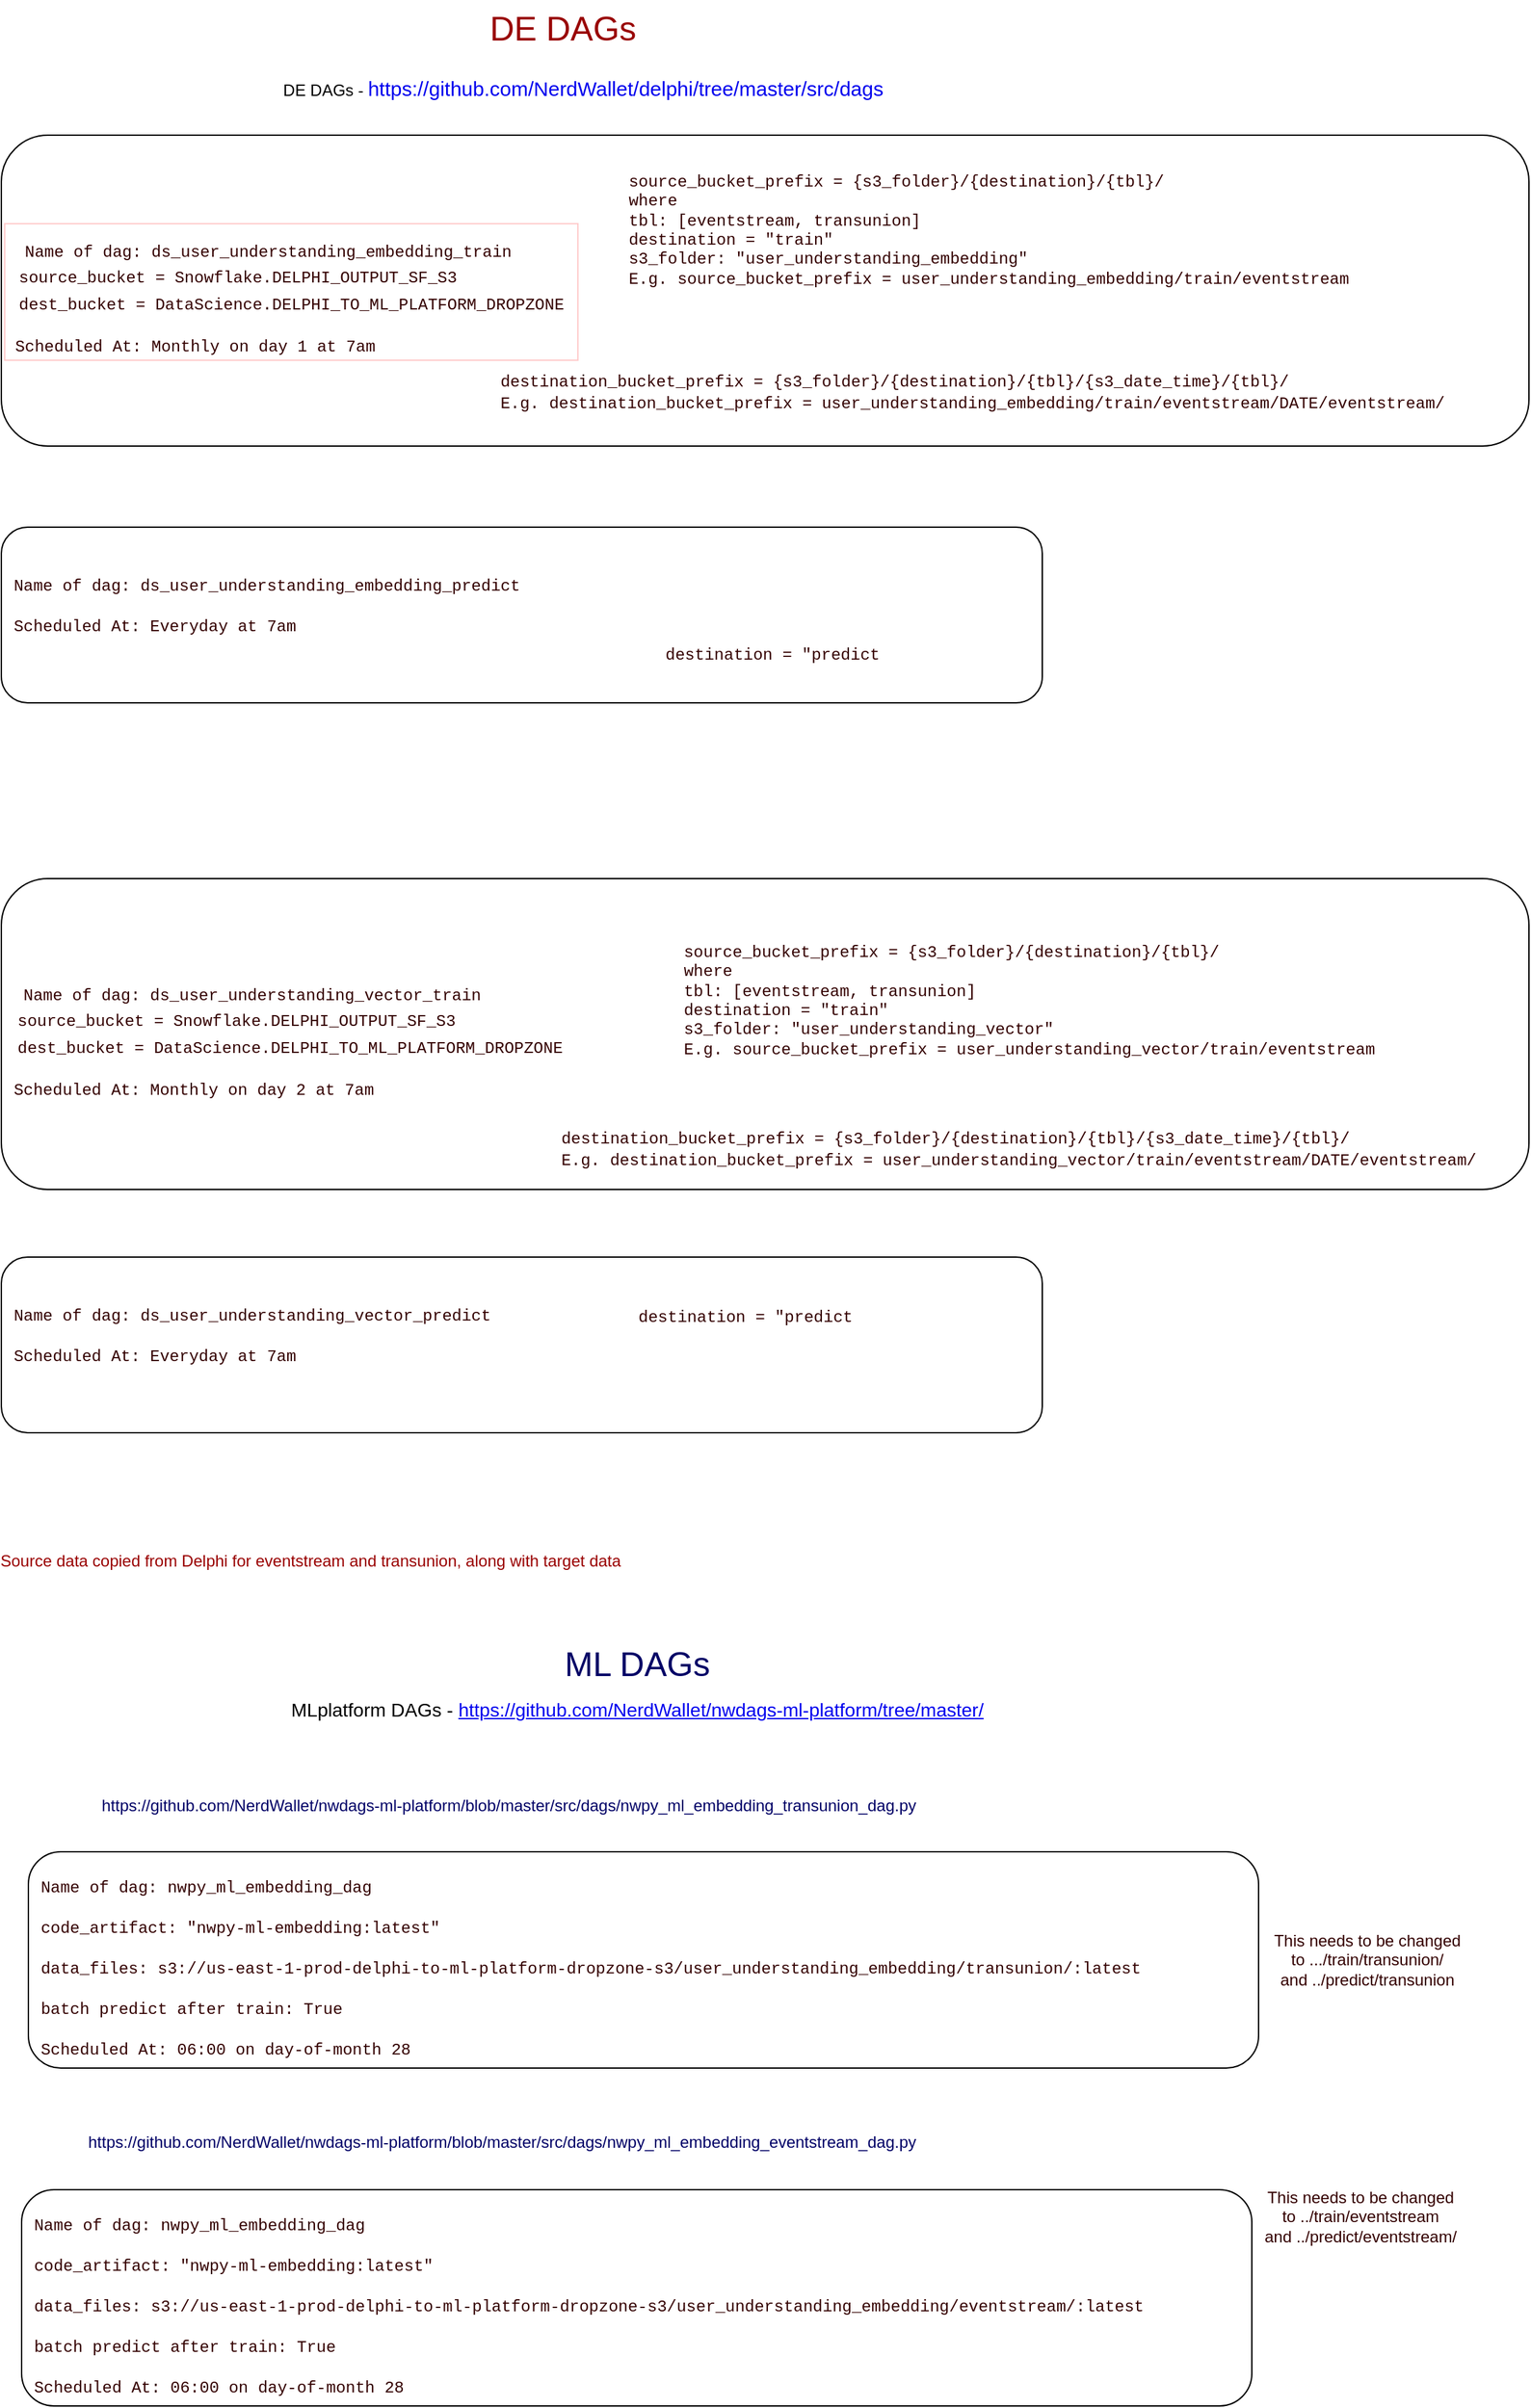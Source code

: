 <mxfile version="20.0.4" type="github">
  <diagram id="J3DCZBRzC3aoTUAwQ61n" name="Page-1">
    <mxGraphModel dx="2793" dy="2017" grid="1" gridSize="10" guides="1" tooltips="1" connect="1" arrows="1" fold="1" page="1" pageScale="1" pageWidth="850" pageHeight="1100" math="0" shadow="0">
      <root>
        <mxCell id="0" />
        <mxCell id="1" parent="0" />
        <mxCell id="DPSiODVmER1UZPMJQLEv-35" value="Source data copied from Delphi for eventstream and transunion, along with target data&amp;nbsp;" style="text;html=1;strokeColor=none;fillColor=none;align=center;verticalAlign=middle;rounded=0;labelBackgroundColor=none;fontColor=#990000;" parent="1" vertex="1">
          <mxGeometry x="-40" y="140" width="60" height="30" as="geometry" />
        </mxCell>
        <mxCell id="DPSiODVmER1UZPMJQLEv-47" style="edgeStyle=orthogonalEdgeStyle;rounded=0;orthogonalLoop=1;jettySize=auto;html=1;exitX=0;exitY=0;exitDx=63.75;exitDy=80;exitPerimeter=0;fontColor=#000000;entryX=0.703;entryY=0.986;entryDx=0;entryDy=0;entryPerimeter=0;" parent="1" source="DPSiODVmER1UZPMJQLEv-42" edge="1">
          <mxGeometry relative="1" as="geometry">
            <mxPoint x="809.51" y="519.02" as="targetPoint" />
          </mxGeometry>
        </mxCell>
        <mxCell id="DPSiODVmER1UZPMJQLEv-51" value="&lt;font style=&quot;font-size: 14px;&quot;&gt;MLplatform DAGs - &lt;a href=&quot;https://github.com/NerdWallet/delphi/tree/master/src/dags&quot;&gt;https://github.com/NerdWallet/nwdags-ml-platform/tree/master/&lt;/a&gt;&lt;/font&gt;" style="text;html=1;align=center;verticalAlign=middle;resizable=0;points=[];autosize=1;strokeColor=none;fillColor=none;fontColor=#000000;" parent="1" vertex="1">
          <mxGeometry x="-40" y="250" width="540" height="30" as="geometry" />
        </mxCell>
        <mxCell id="DPSiODVmER1UZPMJQLEv-52" value="DE DAGs -&amp;nbsp;&lt;a style=&quot;box-sizing: inherit; text-decoration-line: none; font-family: Slack-Lato, Slack-Fractions, appleLogo, sans-serif; font-size: 15px; font-variant-ligatures: common-ligatures; text-align: left;&quot; data-remove-tab-index=&quot;true&quot; tabindex=&quot;-1&quot; rel=&quot;noopener noreferrer&quot; href=&quot;https://github.com/NerdWallet/delphi/tree/master/src/dags&quot; data-sk=&quot;tooltip_parent&quot; data-stringify-link=&quot;https://github.com/NerdWallet/delphi/tree/master/src/dags&quot; class=&quot;c-link&quot; target=&quot;_blank&quot;&gt;https://github.com/NerdWallet/delphi/tree/master/src/dags&lt;/a&gt;" style="text;html=1;align=center;verticalAlign=middle;resizable=0;points=[];autosize=1;strokeColor=none;fillColor=none;fontColor=#000000;" parent="1" vertex="1">
          <mxGeometry x="-45" y="-950" width="470" height="30" as="geometry" />
        </mxCell>
        <mxCell id="9Zdf6GrbdQyKHOPBXZbT-1" value="&lt;font color=&quot;#990000&quot; style=&quot;font-size: 25px;&quot;&gt;DE DAGs&lt;/font&gt;" style="text;html=1;align=center;verticalAlign=middle;resizable=0;points=[];autosize=1;strokeColor=none;fillColor=none;" vertex="1" parent="1">
          <mxGeometry x="110" y="-1000" width="130" height="40" as="geometry" />
        </mxCell>
        <mxCell id="9Zdf6GrbdQyKHOPBXZbT-2" value="&lt;font color=&quot;#000066&quot;&gt;ML DAGs&lt;/font&gt;" style="text;html=1;align=center;verticalAlign=middle;resizable=0;points=[];autosize=1;strokeColor=none;fillColor=none;fontSize=25;" vertex="1" parent="1">
          <mxGeometry x="165" y="210" width="130" height="40" as="geometry" />
        </mxCell>
        <mxCell id="9Zdf6GrbdQyKHOPBXZbT-4" value="&lt;span style=&quot;caret-color: rgb(165, 214, 255); font-family: ui-monospace, SFMono-Regular, &amp;quot;SF Mono&amp;quot;, Menlo, Consolas, &amp;quot;Liberation Mono&amp;quot;, monospace; font-size: 12px; text-size-adjust: auto;&quot;&gt;&lt;font color=&quot;#330000&quot;&gt;&lt;span style=&quot;white-space: pre;&quot;&gt;	&lt;/span&gt;Name of dag: nwpy_ml_embedding_dag&lt;br&gt;&lt;span style=&quot;box-sizing: border-box; caret-color: rgb(201, 209, 217); text-size-adjust: auto;&quot; class=&quot;pl-s1&quot;&gt;&lt;span style=&quot;box-sizing: border-box;&quot; data-hydro-click-hmac=&quot;99df0de95a7838768272debd3a4633718ef6220060d011ebce648fd38299e85e&quot; data-hydro-click=&quot;{&amp;quot;event_type&amp;quot;:&amp;quot;code_navigation.click_on_symbol&amp;quot;,&amp;quot;payload&amp;quot;:{&amp;quot;action&amp;quot;:&amp;quot;click_on_symbol&amp;quot;,&amp;quot;repository_id&amp;quot;:171959319,&amp;quot;ref&amp;quot;:&amp;quot;master&amp;quot;,&amp;quot;language&amp;quot;:&amp;quot;Python&amp;quot;,&amp;quot;backend&amp;quot;:&amp;quot;ALEPH_PRECISE&amp;quot;,&amp;quot;code_nav_context&amp;quot;:&amp;quot;BLOB_VIEW&amp;quot;,&amp;quot;retry_backend&amp;quot;:&amp;quot;&amp;quot;,&amp;quot;originating_url&amp;quot;:&amp;quot;https://github.com/NerdWallet/nwdags-ml-platform/find-definition?q=code_artifact&amp;amp;blob_path=src%2Fdags%2Fnwpy_ml_embedding_eventstream_dag.py&amp;amp;ref=master&amp;amp;language=Python&amp;amp;row=12&amp;amp;col=0&amp;amp;code_nav_context=BLOB_VIEW&amp;quot;,&amp;quot;user_id&amp;quot;:102988599}}&quot; class=&quot;pl-token&quot;&gt;&lt;span style=&quot;white-space: pre;&quot;&gt;	&lt;/span&gt;code_artifact:&lt;/span&gt;&lt;/span&gt;&lt;span style=&quot;caret-color: rgb(201, 209, 217); text-size-adjust: auto;&quot;&gt;&amp;nbsp;&lt;/span&gt;&lt;span style=&quot;box-sizing: border-box; text-size-adjust: auto;&quot; class=&quot;pl-s&quot;&gt;&quot;nwpy-ml-embedding:latest&quot;&lt;br&gt;&lt;span style=&quot;text-size-adjust: auto;&quot;&gt;&lt;span style=&quot;white-space: pre;&quot;&gt;	&lt;/span&gt;data_files: s3://us-east-1-prod-delphi-to-ml-platform-dropzone-s3/user_understanding_embedding/transunion/:latest&lt;br&gt;&lt;/span&gt;&lt;/span&gt;&lt;span style=&quot;white-space: pre;&quot;&gt;	&lt;/span&gt;batch predict after train: True&amp;nbsp;&lt;br&gt;&lt;/font&gt;&lt;span style=&quot;caret-color: rgb(139, 148, 158); text-size-adjust: auto;&quot;&gt;&lt;font color=&quot;#330000&quot;&gt;&lt;span style=&quot;white-space: pre;&quot;&gt;	&lt;/span&gt;Scheduled At: 06:00 on day-of-month 28&lt;/font&gt;&lt;/span&gt;&lt;br&gt;&lt;/span&gt;" style="rounded=1;whiteSpace=wrap;html=1;fontSize=25;fontColor=#000066;align=left;" vertex="1" parent="1">
          <mxGeometry x="-220" y="370" width="910" height="160" as="geometry" />
        </mxCell>
        <mxCell id="9Zdf6GrbdQyKHOPBXZbT-5" value="&lt;font style=&quot;font-size: 12px;&quot;&gt;https://github.com/NerdWallet/nwdags-ml-platform/blob/master/src/dags/nwpy_ml_embedding_transunion_dag.py&lt;/font&gt;" style="text;html=1;align=center;verticalAlign=middle;resizable=0;points=[];autosize=1;strokeColor=none;fillColor=none;fontSize=25;fontColor=#000066;" vertex="1" parent="1">
          <mxGeometry x="-180" y="310" width="630" height="40" as="geometry" />
        </mxCell>
        <mxCell id="9Zdf6GrbdQyKHOPBXZbT-6" value="https://github.com/NerdWallet/nwdags-ml-platform/blob/master/src/dags/nwpy_ml_embedding_eventstream_dag.py" style="text;html=1;align=center;verticalAlign=middle;resizable=0;points=[];autosize=1;strokeColor=none;fillColor=none;fontSize=12;fontColor=#000066;" vertex="1" parent="1">
          <mxGeometry x="-190" y="570" width="640" height="30" as="geometry" />
        </mxCell>
        <mxCell id="9Zdf6GrbdQyKHOPBXZbT-8" value="&lt;span style=&quot;caret-color: rgb(165, 214, 255); font-family: ui-monospace, SFMono-Regular, &amp;quot;SF Mono&amp;quot;, Menlo, Consolas, &amp;quot;Liberation Mono&amp;quot;, monospace; font-size: 12px; text-size-adjust: auto;&quot;&gt;&lt;font color=&quot;#330000&quot;&gt;&lt;span style=&quot;white-space: pre;&quot;&gt;	&lt;/span&gt;Name of dag: nwpy_ml_embedding_dag&lt;br&gt;&lt;span style=&quot;box-sizing: border-box; caret-color: rgb(201, 209, 217); text-size-adjust: auto;&quot; class=&quot;pl-s1&quot;&gt;&lt;span style=&quot;box-sizing: border-box;&quot; data-hydro-click-hmac=&quot;99df0de95a7838768272debd3a4633718ef6220060d011ebce648fd38299e85e&quot; data-hydro-click=&quot;{&amp;quot;event_type&amp;quot;:&amp;quot;code_navigation.click_on_symbol&amp;quot;,&amp;quot;payload&amp;quot;:{&amp;quot;action&amp;quot;:&amp;quot;click_on_symbol&amp;quot;,&amp;quot;repository_id&amp;quot;:171959319,&amp;quot;ref&amp;quot;:&amp;quot;master&amp;quot;,&amp;quot;language&amp;quot;:&amp;quot;Python&amp;quot;,&amp;quot;backend&amp;quot;:&amp;quot;ALEPH_PRECISE&amp;quot;,&amp;quot;code_nav_context&amp;quot;:&amp;quot;BLOB_VIEW&amp;quot;,&amp;quot;retry_backend&amp;quot;:&amp;quot;&amp;quot;,&amp;quot;originating_url&amp;quot;:&amp;quot;https://github.com/NerdWallet/nwdags-ml-platform/find-definition?q=code_artifact&amp;amp;blob_path=src%2Fdags%2Fnwpy_ml_embedding_eventstream_dag.py&amp;amp;ref=master&amp;amp;language=Python&amp;amp;row=12&amp;amp;col=0&amp;amp;code_nav_context=BLOB_VIEW&amp;quot;,&amp;quot;user_id&amp;quot;:102988599}}&quot; class=&quot;pl-token&quot;&gt;&lt;span style=&quot;white-space: pre;&quot;&gt;	&lt;/span&gt;code_artifact:&lt;/span&gt;&lt;/span&gt;&lt;span style=&quot;caret-color: rgb(201, 209, 217); text-size-adjust: auto;&quot;&gt;&amp;nbsp;&lt;/span&gt;&lt;span style=&quot;box-sizing: border-box; text-size-adjust: auto;&quot; class=&quot;pl-s&quot;&gt;&quot;nwpy-ml-embedding:latest&quot;&lt;br&gt;&lt;span style=&quot;text-size-adjust: auto;&quot;&gt;&lt;span style=&quot;white-space: pre;&quot;&gt;	&lt;/span&gt;data_files: s3://us-east-1-prod-delphi-to-ml-platform-dropzone-s3/user_understanding_embedding/eventstream/:latest&lt;br&gt;&lt;/span&gt;&lt;/span&gt;&lt;span style=&quot;white-space: pre;&quot;&gt;	&lt;/span&gt;batch predict after train: True&amp;nbsp;&lt;br&gt;&lt;/font&gt;&lt;span style=&quot;caret-color: rgb(139, 148, 158); text-size-adjust: auto;&quot;&gt;&lt;font color=&quot;#330000&quot;&gt;&lt;span style=&quot;white-space: pre;&quot;&gt;	&lt;/span&gt;Scheduled At: 06:00 on day-of-month 28&lt;/font&gt;&lt;/span&gt;&lt;br&gt;&lt;/span&gt;" style="rounded=1;whiteSpace=wrap;html=1;fontSize=25;fontColor=#000066;align=left;" vertex="1" parent="1">
          <mxGeometry x="-225" y="620" width="910" height="160" as="geometry" />
        </mxCell>
        <mxCell id="9Zdf6GrbdQyKHOPBXZbT-9" value="This needs to be changed &lt;br&gt;to .../train/transunion/&lt;br&gt;and ../predict/transunion" style="text;html=1;align=center;verticalAlign=middle;resizable=0;points=[];autosize=1;strokeColor=none;fillColor=none;fontSize=12;fontColor=#330000;" vertex="1" parent="1">
          <mxGeometry x="690" y="420" width="160" height="60" as="geometry" />
        </mxCell>
        <mxCell id="9Zdf6GrbdQyKHOPBXZbT-11" value="This needs to be changed&lt;br&gt;to ../train/eventstream&lt;br&gt;and ../predict/eventstream/" style="text;html=1;align=center;verticalAlign=middle;resizable=0;points=[];autosize=1;strokeColor=none;fillColor=none;fontSize=12;fontColor=#330000;" vertex="1" parent="1">
          <mxGeometry x="680" y="610" width="170" height="60" as="geometry" />
        </mxCell>
        <mxCell id="9Zdf6GrbdQyKHOPBXZbT-12" value="&lt;span style=&quot;caret-color: rgb(165, 214, 255); font-family: ui-monospace, SFMono-Regular, &amp;quot;SF Mono&amp;quot;, Menlo, Consolas, &amp;quot;Liberation Mono&amp;quot;, monospace; font-size: 12px; text-size-adjust: auto;&quot;&gt;&lt;font color=&quot;#330000&quot;&gt;&lt;span style=&quot;&quot;&gt;&lt;/span&gt;&amp;nbsp; Name of dag:&amp;nbsp;&lt;/font&gt;&lt;span style=&quot;text-size-adjust: auto;&quot;&gt;&lt;font color=&quot;#330000&quot;&gt;ds_user_understanding_embedding_train&lt;/font&gt;&lt;/span&gt;&lt;font color=&quot;#330000&quot;&gt;&lt;span style=&quot;box-sizing: border-box; text-size-adjust: auto;&quot; class=&quot;pl-s&quot;&gt;&lt;br&gt;&lt;/span&gt;&lt;/font&gt;&lt;table style=&quot;border-spacing: 0px; border-collapse: collapse; tab-size: 8; caret-color: rgb(201, 209, 217); color: rgb(201, 209, 217); font-family: -apple-system, BlinkMacSystemFont, &amp;quot;Segoe UI&amp;quot;, Helvetica, Arial, sans-serif, &amp;quot;Apple Color Emoji&amp;quot;, &amp;quot;Segoe UI Emoji&amp;quot;; font-size: 14px; text-indent: 0px; text-size-adjust: auto;&quot; data-tagsearch-path=&quot;src/dags/ds_user_understanding_embedding_train.py&quot; data-tagsearch-lang=&quot;Python&quot; data-paste-markdown-skip=&quot;&quot; data-tab-size=&quot;8&quot; class=&quot;highlight tab-size js-file-line-container js-code-nav-container js-tagsearch-file&quot;&gt;&lt;tbody style=&quot;box-sizing: border-box;&quot;&gt;&lt;tr style=&quot;box-sizing: border-box;&quot;&gt;&lt;td style=&quot;box-sizing: border-box; padding: 0px 10px; position: relative; line-height: 20px; vertical-align: top; overflow: visible; font-family: ui-monospace, SFMono-Regular, &amp;quot;SF Mono&amp;quot;, Menlo, Consolas, &amp;quot;Liberation Mono&amp;quot;, monospace; font-size: 12px; overflow-wrap: normal;&quot; class=&quot;blob-code blob-code-inner js-file-line&quot; id=&quot;LC97&quot;&gt;&lt;font color=&quot;#330000&quot;&gt;&lt;span style=&quot;box-sizing: border-box;&quot; class=&quot;pl-s1&quot;&gt;&lt;span style=&quot;box-sizing: border-box;&quot; data-hydro-click-hmac=&quot;109a80b43960c4553f395644fe2ccf0aec0a5eb89b3a8d28cb28b147ef513796&quot; data-hydro-click=&quot;{&amp;quot;event_type&amp;quot;:&amp;quot;code_navigation.click_on_symbol&amp;quot;,&amp;quot;payload&amp;quot;:{&amp;quot;action&amp;quot;:&amp;quot;click_on_symbol&amp;quot;,&amp;quot;repository_id&amp;quot;:181556173,&amp;quot;ref&amp;quot;:&amp;quot;master&amp;quot;,&amp;quot;language&amp;quot;:&amp;quot;Python&amp;quot;,&amp;quot;backend&amp;quot;:&amp;quot;ALEPH_PRECISE&amp;quot;,&amp;quot;code_nav_context&amp;quot;:&amp;quot;BLOB_VIEW&amp;quot;,&amp;quot;retry_backend&amp;quot;:&amp;quot;&amp;quot;,&amp;quot;originating_url&amp;quot;:&amp;quot;https://github.com/NerdWallet/delphi/find-definition?q=source_bucket&amp;amp;blob_path=src%2Fdags%2Fds_user_understanding_embedding_train.py&amp;amp;ref=master&amp;amp;language=Python&amp;amp;row=96&amp;amp;col=4&amp;amp;code_nav_context=BLOB_VIEW&amp;quot;,&amp;quot;user_id&amp;quot;:102988599}}&quot; class=&quot;pl-token&quot;&gt;source_bucket&lt;/span&gt;&lt;/span&gt; &lt;span style=&quot;box-sizing: border-box;&quot; class=&quot;pl-c1&quot;&gt;=&lt;/span&gt; &lt;span style=&quot;box-sizing: border-box;&quot; class=&quot;pl-v&quot;&gt;&lt;span style=&quot;box-sizing: border-box;&quot; data-hydro-click-hmac=&quot;73d62aa70737c8d351bc3a8c4cdc957c9038c24f1d045db1ce19f86236ac29a8&quot; data-hydro-click=&quot;{&amp;quot;event_type&amp;quot;:&amp;quot;code_navigation.click_on_symbol&amp;quot;,&amp;quot;payload&amp;quot;:{&amp;quot;action&amp;quot;:&amp;quot;click_on_symbol&amp;quot;,&amp;quot;repository_id&amp;quot;:181556173,&amp;quot;ref&amp;quot;:&amp;quot;master&amp;quot;,&amp;quot;language&amp;quot;:&amp;quot;Python&amp;quot;,&amp;quot;backend&amp;quot;:&amp;quot;ALEPH_PRECISE&amp;quot;,&amp;quot;code_nav_context&amp;quot;:&amp;quot;BLOB_VIEW&amp;quot;,&amp;quot;retry_backend&amp;quot;:&amp;quot;&amp;quot;,&amp;quot;originating_url&amp;quot;:&amp;quot;https://github.com/NerdWallet/delphi/find-definition?q=Snowflake&amp;amp;blob_path=src%2Fdags%2Fds_user_understanding_embedding_train.py&amp;amp;ref=master&amp;amp;language=Python&amp;amp;row=96&amp;amp;col=20&amp;amp;code_nav_context=BLOB_VIEW&amp;quot;,&amp;quot;user_id&amp;quot;:102988599}}&quot; class=&quot;pl-token&quot;&gt;Snowflake&lt;/span&gt;&lt;/span&gt;.&lt;span style=&quot;box-sizing: border-box;&quot; class=&quot;pl-v&quot;&gt;&lt;span style=&quot;box-sizing: border-box;&quot; data-hydro-click-hmac=&quot;b24b44c922259c218b8df5f90505d8a2d99cfd51ebf09edaeb7dfe16132a4b1c&quot; data-hydro-click=&quot;{&amp;quot;event_type&amp;quot;:&amp;quot;code_navigation.click_on_symbol&amp;quot;,&amp;quot;payload&amp;quot;:{&amp;quot;action&amp;quot;:&amp;quot;click_on_symbol&amp;quot;,&amp;quot;repository_id&amp;quot;:181556173,&amp;quot;ref&amp;quot;:&amp;quot;master&amp;quot;,&amp;quot;language&amp;quot;:&amp;quot;Python&amp;quot;,&amp;quot;backend&amp;quot;:&amp;quot;ALEPH_PRECISE&amp;quot;,&amp;quot;code_nav_context&amp;quot;:&amp;quot;BLOB_VIEW&amp;quot;,&amp;quot;retry_backend&amp;quot;:&amp;quot;&amp;quot;,&amp;quot;originating_url&amp;quot;:&amp;quot;https://github.com/NerdWallet/delphi/find-definition?q=DELPHI_OUTPUT_SF_S3&amp;amp;blob_path=src%2Fdags%2Fds_user_understanding_embedding_train.py&amp;amp;ref=master&amp;amp;language=Python&amp;amp;row=96&amp;amp;col=30&amp;amp;code_nav_context=BLOB_VIEW&amp;quot;,&amp;quot;user_id&amp;quot;:102988599}}&quot; class=&quot;pl-token&quot;&gt;DELPHI_OUTPUT_SF_S3&lt;br&gt;&lt;/span&gt;&lt;/span&gt;dest_bucket&amp;nbsp;&lt;/font&gt;&lt;span style=&quot;color: rgb(51, 0, 0); box-sizing: border-box;&quot; class=&quot;pl-c1&quot;&gt;=&lt;/span&gt;&lt;span style=&quot;color: rgb(51, 0, 0);&quot;&gt;&amp;nbsp;&lt;/span&gt;&lt;span style=&quot;color: rgb(51, 0, 0); box-sizing: border-box;&quot; class=&quot;pl-v&quot;&gt;DataScience&lt;/span&gt;&lt;span style=&quot;color: rgb(51, 0, 0);&quot;&gt;.&lt;/span&gt;&lt;span style=&quot;color: rgb(51, 0, 0); box-sizing: border-box;&quot; class=&quot;pl-v&quot;&gt;DELPHI_TO_ML_PLATFORM_DROPZONE&lt;/span&gt;&lt;br&gt;&lt;font style=&quot;caret-color: rgb(165, 214, 255);&quot; color=&quot;#330000&quot;&gt;&lt;/font&gt;&lt;/td&gt;&lt;/tr&gt;&lt;/tbody&gt;&lt;/table&gt;&lt;font color=&quot;#330000&quot;&gt;&lt;span style=&quot;caret-color: rgb(139, 148, 158); text-size-adjust: auto;&quot;&gt;&amp;nbsp;Scheduled At:&amp;nbsp;&lt;/span&gt;&lt;span style=&quot;caret-color: rgb(139, 148, 158); text-size-adjust: auto;&quot;&gt;Monthly on day 1 at 7am&lt;/span&gt;&lt;/font&gt;&lt;br&gt;&lt;/span&gt;" style="rounded=1;whiteSpace=wrap;html=1;fontSize=25;fontColor=#000066;align=left;labelBackgroundColor=none;labelBorderColor=#FFCCCC;" vertex="1" parent="1">
          <mxGeometry x="-240" y="-900" width="1130" height="230" as="geometry" />
        </mxCell>
        <mxCell id="9Zdf6GrbdQyKHOPBXZbT-13" value="&lt;div style=&quot;text-align: left;&quot;&gt;&lt;span style=&quot;font-family: ui-monospace, SFMono-Regular, &amp;quot;SF Mono&amp;quot;, Menlo, Consolas, &amp;quot;Liberation Mono&amp;quot;, monospace; caret-color: rgb(165, 214, 255); background-color: initial;&quot;&gt;source_bucket_prefix = {s3_folder}/{destination}/{tbl}/&amp;nbsp;&lt;/span&gt;&lt;/div&gt;&lt;span style=&quot;caret-color: rgb(165, 214, 255); font-family: ui-monospace, SFMono-Regular, &amp;quot;SF Mono&amp;quot;, Menlo, Consolas, &amp;quot;Liberation Mono&amp;quot;, monospace; text-size-adjust: auto;&quot;&gt;&lt;div style=&quot;text-align: left;&quot;&gt;&lt;span style=&quot;background-color: initial;&quot;&gt;where&lt;/span&gt;&lt;/div&gt;&lt;div style=&quot;text-align: left;&quot;&gt;&lt;span style=&quot;background-color: initial;&quot;&gt;tbl: [eventstream, transunion]&lt;/span&gt;&lt;/div&gt;&lt;span style=&quot;box-sizing: border-box; caret-color: rgb(201, 209, 217); text-size-adjust: auto;&quot; class=&quot;pl-s1&quot;&gt;&lt;div style=&quot;text-align: left;&quot;&gt;&lt;span style=&quot;background-color: initial; box-sizing: border-box; text-size-adjust: auto;&quot; class=&quot;pl-s1&quot;&gt;&lt;span style=&quot;box-sizing: border-box;&quot; data-hydro-click-hmac=&quot;4c4b5418053c10e5418f59fdbc634f6265f1a797ad5dd90bd82aa4c5bea79886&quot; data-hydro-click=&quot;{&amp;quot;event_type&amp;quot;:&amp;quot;code_navigation.click_on_symbol&amp;quot;,&amp;quot;payload&amp;quot;:{&amp;quot;action&amp;quot;:&amp;quot;click_on_symbol&amp;quot;,&amp;quot;repository_id&amp;quot;:181556173,&amp;quot;ref&amp;quot;:&amp;quot;master&amp;quot;,&amp;quot;language&amp;quot;:&amp;quot;Python&amp;quot;,&amp;quot;backend&amp;quot;:&amp;quot;ALEPH_PRECISE&amp;quot;,&amp;quot;code_nav_context&amp;quot;:&amp;quot;BLOB_VIEW&amp;quot;,&amp;quot;retry_backend&amp;quot;:&amp;quot;&amp;quot;,&amp;quot;originating_url&amp;quot;:&amp;quot;https://github.com/NerdWallet/delphi/find-definition?q=destination&amp;amp;blob_path=src%2Fdags%2Fds_user_understanding_embedding_train.py&amp;amp;ref=master&amp;amp;language=Python&amp;amp;row=34&amp;amp;col=0&amp;amp;code_nav_context=BLOB_VIEW&amp;quot;,&amp;quot;user_id&amp;quot;:102988599}}&quot; class=&quot;pl-token&quot;&gt;destination&lt;/span&gt;&lt;/span&gt;&lt;span style=&quot;background-color: initial; text-size-adjust: auto;&quot;&gt; &lt;/span&gt;&lt;span style=&quot;caret-color: rgb(165, 214, 255); background-color: initial; box-sizing: border-box; text-size-adjust: auto;&quot; class=&quot;pl-c1&quot;&gt;=&lt;/span&gt;&lt;span style=&quot;background-color: initial; text-size-adjust: auto;&quot;&gt; &lt;/span&gt;&lt;span style=&quot;caret-color: rgb(165, 214, 255); background-color: initial; box-sizing: border-box; text-size-adjust: auto;&quot; class=&quot;pl-s&quot;&gt;&quot;train&quot;&lt;/span&gt;&lt;/div&gt;&lt;/span&gt;&lt;span style=&quot;box-sizing: border-box; text-size-adjust: auto;&quot; class=&quot;pl-s&quot;&gt;&lt;div style=&quot;text-align: left;&quot;&gt;&lt;span style=&quot;background-color: initial; box-sizing: border-box; text-size-adjust: auto;&quot; class=&quot;pl-s&quot;&gt;s3_folder&lt;/span&gt;&lt;span style=&quot;background-color: initial; caret-color: rgb(201, 209, 217); text-size-adjust: auto;&quot;&gt;: &lt;/span&gt;&lt;span style=&quot;background-color: initial; box-sizing: border-box; text-size-adjust: auto;&quot; class=&quot;pl-s&quot;&gt;&quot;user_understanding_embedding&quot;&lt;/span&gt;&lt;/div&gt;&lt;div style=&quot;text-align: left;&quot;&gt;E.g. source_bucket_prefix = user_understanding_embedding/train/eventstream&lt;/div&gt;&lt;/span&gt;&lt;/span&gt;" style="text;html=1;align=center;verticalAlign=middle;resizable=0;points=[];autosize=1;strokeColor=none;fillColor=none;fontSize=12;fontColor=#330000;" vertex="1" parent="1">
          <mxGeometry x="210" y="-880" width="560" height="100" as="geometry" />
        </mxCell>
        <mxCell id="9Zdf6GrbdQyKHOPBXZbT-14" value="&lt;span style=&quot;caret-color: rgb(165, 214, 255); font-family: ui-monospace, SFMono-Regular, &amp;quot;SF Mono&amp;quot;, Menlo, Consolas, &amp;quot;Liberation Mono&amp;quot;, monospace; text-size-adjust: auto;&quot;&gt;&amp;nbsp;destination_bucket_prefix = {s3_folder}/{destination}/{tbl}/{s3_date_time}/{tbl}/&lt;br&gt;&amp;nbsp;E.g. destination_bucket_prefix = user_understanding_embedding/train/eventstream/DATE/eventstream/&lt;br&gt;&lt;/span&gt;" style="text;html=1;align=left;verticalAlign=middle;resizable=0;points=[];autosize=1;strokeColor=none;fillColor=none;fontSize=12;fontColor=#330000;" vertex="1" parent="1">
          <mxGeometry x="120" y="-730" width="730" height="40" as="geometry" />
        </mxCell>
        <mxCell id="9Zdf6GrbdQyKHOPBXZbT-18" value="&lt;div style=&quot;&quot;&gt;&lt;span style=&quot;caret-color: rgb(139, 148, 158); font-family: ui-monospace, SFMono-Regular, &amp;quot;SF Mono&amp;quot;, Menlo, Consolas, &amp;quot;Liberation Mono&amp;quot;, monospace;&quot;&gt;&amp;nbsp;&lt;/span&gt;&lt;font style=&quot;background-color: initial; font-family: ui-monospace, SFMono-Regular, &amp;quot;SF Mono&amp;quot;, Menlo, Consolas, &amp;quot;Liberation Mono&amp;quot;, monospace; caret-color: rgb(165, 214, 255);&quot; color=&quot;#330000&quot;&gt;Name of dag:&amp;nbsp;&lt;/font&gt;&lt;span style=&quot;background-color: initial; color: rgb(0, 0, 102); font-family: ui-monospace, SFMono-Regular, &amp;quot;SF Mono&amp;quot;, Menlo, Consolas, &amp;quot;Liberation Mono&amp;quot;, monospace; caret-color: rgb(165, 214, 255); text-size-adjust: auto;&quot;&gt;&lt;font color=&quot;#330000&quot;&gt;ds_user_understanding_embedding_predict&lt;/font&gt;&lt;/span&gt;&lt;br&gt;&lt;/div&gt;&lt;div style=&quot;&quot;&gt;&lt;span style=&quot;background-color: initial; color: rgb(0, 0, 102); font-family: ui-monospace, SFMono-Regular, &amp;quot;SF Mono&amp;quot;, Menlo, Consolas, &amp;quot;Liberation Mono&amp;quot;, monospace; caret-color: rgb(165, 214, 255); text-size-adjust: auto;&quot;&gt;&lt;font color=&quot;#330000&quot;&gt;&lt;br&gt;&lt;/font&gt;&lt;/span&gt;&lt;/div&gt;&lt;span style=&quot;text-align: center; color: rgb(0, 0, 102); font-family: ui-monospace, SFMono-Regular, &amp;quot;SF Mono&amp;quot;, Menlo, Consolas, &amp;quot;Liberation Mono&amp;quot;, monospace; caret-color: rgb(165, 214, 255); text-size-adjust: auto;&quot;&gt;&lt;/span&gt;&lt;span style=&quot;color: rgb(0, 0, 102); font-family: ui-monospace, SFMono-Regular, &amp;quot;SF Mono&amp;quot;, Menlo, Consolas, &amp;quot;Liberation Mono&amp;quot;, monospace; font-size: 12px; font-style: normal; font-variant-ligatures: normal; font-variant-caps: normal; font-weight: 400; letter-spacing: normal; orphans: 2; text-indent: 0px; text-transform: none; widows: 2; word-spacing: 0px; -webkit-text-stroke-width: 0px; caret-color: rgb(165, 214, 255); background-color: rgb(248, 249, 250); text-decoration-thickness: initial; text-decoration-style: initial; text-decoration-color: initial; text-size-adjust: auto;&quot;&gt;&lt;span style=&quot;color: rgb(51, 0, 0); caret-color: rgb(139, 148, 158); text-size-adjust: auto;&quot;&gt;&lt;div style=&quot;&quot;&gt;&lt;span style=&quot;text-size-adjust: auto;&quot;&gt;&amp;nbsp;Scheduled At:&amp;nbsp;&lt;/span&gt;&lt;span style=&quot;text-size-adjust: auto;&quot;&gt;Everyday at 7am&amp;nbsp;&lt;/span&gt;&lt;/div&gt;&lt;/span&gt;&lt;/span&gt;&lt;font face=&quot;ui-monospace, SFMono-Regular, SF Mono, Menlo, Consolas, Liberation Mono, monospace&quot; style=&quot;orphans: 2; text-indent: 0px; widows: 2; background-color: rgb(248, 249, 250); text-decoration-thickness: initial; text-decoration-style: initial; text-decoration-color: initial;&quot;&gt;&lt;div style=&quot;caret-color: rgb(165, 214, 255);&quot;&gt;&lt;br&gt;&lt;/div&gt;&lt;/font&gt;" style="rounded=1;whiteSpace=wrap;html=1;labelBackgroundColor=none;fontSize=12;fontColor=#330000;align=left;" vertex="1" parent="1">
          <mxGeometry x="-240" y="-610" width="770" height="130" as="geometry" />
        </mxCell>
        <mxCell id="9Zdf6GrbdQyKHOPBXZbT-19" value="&lt;span style=&quot;font-family: ui-monospace, SFMono-Regular, &amp;quot;SF Mono&amp;quot;, Menlo, Consolas, &amp;quot;Liberation Mono&amp;quot;, monospace; box-sizing: border-box; text-size-adjust: auto;&quot; class=&quot;pl-s1&quot;&gt;&lt;div style=&quot;text-align: left;&quot;&gt;&lt;span style=&quot;caret-color: rgb(201, 209, 217); background-color: initial; box-sizing: border-box; text-size-adjust: auto;&quot; class=&quot;pl-s1&quot;&gt;destination&lt;/span&gt;&lt;span style=&quot;caret-color: rgb(201, 209, 217); background-color: initial; text-size-adjust: auto;&quot;&gt;&amp;nbsp;&lt;/span&gt;&lt;span style=&quot;caret-color: rgb(165, 214, 255); background-color: initial; box-sizing: border-box; text-size-adjust: auto;&quot; class=&quot;pl-c1&quot;&gt;=&lt;/span&gt;&lt;span style=&quot;background-color: initial; text-size-adjust: auto;&quot;&gt;&lt;span style=&quot;caret-color: rgb(201, 209, 217);&quot;&gt;&amp;nbsp;&lt;/span&gt;&lt;span style=&quot;caret-color: rgb(165, 214, 255);&quot;&gt;&quot;predict&lt;/span&gt;&lt;/span&gt;&lt;/div&gt;&lt;/span&gt;&lt;span style=&quot;font-family: ui-monospace, SFMono-Regular, &amp;quot;SF Mono&amp;quot;, Menlo, Consolas, &amp;quot;Liberation Mono&amp;quot;, monospace; caret-color: rgb(165, 214, 255); box-sizing: border-box; text-size-adjust: auto;&quot; class=&quot;pl-s&quot;&gt;&lt;/span&gt;" style="text;html=1;align=center;verticalAlign=middle;resizable=0;points=[];autosize=1;strokeColor=none;fillColor=none;fontSize=12;fontColor=#330000;" vertex="1" parent="1">
          <mxGeometry x="240" y="-530" width="180" height="30" as="geometry" />
        </mxCell>
        <mxCell id="9Zdf6GrbdQyKHOPBXZbT-20" value="&lt;span style=&quot;caret-color: rgb(165, 214, 255); font-family: ui-monospace, SFMono-Regular, &amp;quot;SF Mono&amp;quot;, Menlo, Consolas, &amp;quot;Liberation Mono&amp;quot;, monospace; font-size: 12px; text-size-adjust: auto;&quot;&gt;&lt;font color=&quot;#330000&quot;&gt;&lt;span style=&quot;&quot;&gt;&lt;/span&gt;&amp;nbsp; Name of dag:&amp;nbsp;&lt;/font&gt;&lt;span style=&quot;text-size-adjust: auto;&quot;&gt;&lt;font color=&quot;#330000&quot;&gt;ds_user_understanding_vector_train&lt;/font&gt;&lt;/span&gt;&lt;font color=&quot;#330000&quot;&gt;&lt;span style=&quot;box-sizing: border-box; text-size-adjust: auto;&quot; class=&quot;pl-s&quot;&gt;&lt;br&gt;&lt;/span&gt;&lt;/font&gt;&lt;table style=&quot;border-spacing: 0px; border-collapse: collapse; tab-size: 8; caret-color: rgb(201, 209, 217); color: rgb(201, 209, 217); font-family: -apple-system, BlinkMacSystemFont, &amp;quot;Segoe UI&amp;quot;, Helvetica, Arial, sans-serif, &amp;quot;Apple Color Emoji&amp;quot;, &amp;quot;Segoe UI Emoji&amp;quot;; font-size: 14px; text-indent: 0px; text-size-adjust: auto;&quot; data-tagsearch-path=&quot;src/dags/ds_user_understanding_embedding_train.py&quot; data-tagsearch-lang=&quot;Python&quot; data-paste-markdown-skip=&quot;&quot; data-tab-size=&quot;8&quot; class=&quot;highlight tab-size js-file-line-container js-code-nav-container js-tagsearch-file&quot;&gt;&lt;tbody style=&quot;box-sizing: border-box;&quot;&gt;&lt;tr style=&quot;box-sizing: border-box;&quot;&gt;&lt;td style=&quot;box-sizing: border-box; padding: 0px 10px; position: relative; line-height: 20px; vertical-align: top; overflow: visible; font-family: ui-monospace, SFMono-Regular, &amp;quot;SF Mono&amp;quot;, Menlo, Consolas, &amp;quot;Liberation Mono&amp;quot;, monospace; font-size: 12px; overflow-wrap: normal;&quot; class=&quot;blob-code blob-code-inner js-file-line&quot; id=&quot;LC97&quot;&gt;&lt;font color=&quot;#330000&quot;&gt;&lt;span style=&quot;box-sizing: border-box;&quot; class=&quot;pl-s1&quot;&gt;&lt;span style=&quot;box-sizing: border-box;&quot; data-hydro-click-hmac=&quot;109a80b43960c4553f395644fe2ccf0aec0a5eb89b3a8d28cb28b147ef513796&quot; data-hydro-click=&quot;{&amp;quot;event_type&amp;quot;:&amp;quot;code_navigation.click_on_symbol&amp;quot;,&amp;quot;payload&amp;quot;:{&amp;quot;action&amp;quot;:&amp;quot;click_on_symbol&amp;quot;,&amp;quot;repository_id&amp;quot;:181556173,&amp;quot;ref&amp;quot;:&amp;quot;master&amp;quot;,&amp;quot;language&amp;quot;:&amp;quot;Python&amp;quot;,&amp;quot;backend&amp;quot;:&amp;quot;ALEPH_PRECISE&amp;quot;,&amp;quot;code_nav_context&amp;quot;:&amp;quot;BLOB_VIEW&amp;quot;,&amp;quot;retry_backend&amp;quot;:&amp;quot;&amp;quot;,&amp;quot;originating_url&amp;quot;:&amp;quot;https://github.com/NerdWallet/delphi/find-definition?q=source_bucket&amp;amp;blob_path=src%2Fdags%2Fds_user_understanding_embedding_train.py&amp;amp;ref=master&amp;amp;language=Python&amp;amp;row=96&amp;amp;col=4&amp;amp;code_nav_context=BLOB_VIEW&amp;quot;,&amp;quot;user_id&amp;quot;:102988599}}&quot; class=&quot;pl-token&quot;&gt;source_bucket&lt;/span&gt;&lt;/span&gt; &lt;span style=&quot;box-sizing: border-box;&quot; class=&quot;pl-c1&quot;&gt;=&lt;/span&gt; &lt;span style=&quot;box-sizing: border-box;&quot; class=&quot;pl-v&quot;&gt;&lt;span style=&quot;box-sizing: border-box;&quot; data-hydro-click-hmac=&quot;73d62aa70737c8d351bc3a8c4cdc957c9038c24f1d045db1ce19f86236ac29a8&quot; data-hydro-click=&quot;{&amp;quot;event_type&amp;quot;:&amp;quot;code_navigation.click_on_symbol&amp;quot;,&amp;quot;payload&amp;quot;:{&amp;quot;action&amp;quot;:&amp;quot;click_on_symbol&amp;quot;,&amp;quot;repository_id&amp;quot;:181556173,&amp;quot;ref&amp;quot;:&amp;quot;master&amp;quot;,&amp;quot;language&amp;quot;:&amp;quot;Python&amp;quot;,&amp;quot;backend&amp;quot;:&amp;quot;ALEPH_PRECISE&amp;quot;,&amp;quot;code_nav_context&amp;quot;:&amp;quot;BLOB_VIEW&amp;quot;,&amp;quot;retry_backend&amp;quot;:&amp;quot;&amp;quot;,&amp;quot;originating_url&amp;quot;:&amp;quot;https://github.com/NerdWallet/delphi/find-definition?q=Snowflake&amp;amp;blob_path=src%2Fdags%2Fds_user_understanding_embedding_train.py&amp;amp;ref=master&amp;amp;language=Python&amp;amp;row=96&amp;amp;col=20&amp;amp;code_nav_context=BLOB_VIEW&amp;quot;,&amp;quot;user_id&amp;quot;:102988599}}&quot; class=&quot;pl-token&quot;&gt;Snowflake&lt;/span&gt;&lt;/span&gt;.&lt;span style=&quot;box-sizing: border-box;&quot; class=&quot;pl-v&quot;&gt;&lt;span style=&quot;box-sizing: border-box;&quot; data-hydro-click-hmac=&quot;b24b44c922259c218b8df5f90505d8a2d99cfd51ebf09edaeb7dfe16132a4b1c&quot; data-hydro-click=&quot;{&amp;quot;event_type&amp;quot;:&amp;quot;code_navigation.click_on_symbol&amp;quot;,&amp;quot;payload&amp;quot;:{&amp;quot;action&amp;quot;:&amp;quot;click_on_symbol&amp;quot;,&amp;quot;repository_id&amp;quot;:181556173,&amp;quot;ref&amp;quot;:&amp;quot;master&amp;quot;,&amp;quot;language&amp;quot;:&amp;quot;Python&amp;quot;,&amp;quot;backend&amp;quot;:&amp;quot;ALEPH_PRECISE&amp;quot;,&amp;quot;code_nav_context&amp;quot;:&amp;quot;BLOB_VIEW&amp;quot;,&amp;quot;retry_backend&amp;quot;:&amp;quot;&amp;quot;,&amp;quot;originating_url&amp;quot;:&amp;quot;https://github.com/NerdWallet/delphi/find-definition?q=DELPHI_OUTPUT_SF_S3&amp;amp;blob_path=src%2Fdags%2Fds_user_understanding_embedding_train.py&amp;amp;ref=master&amp;amp;language=Python&amp;amp;row=96&amp;amp;col=30&amp;amp;code_nav_context=BLOB_VIEW&amp;quot;,&amp;quot;user_id&amp;quot;:102988599}}&quot; class=&quot;pl-token&quot;&gt;DELPHI_OUTPUT_SF_S3&lt;br&gt;&lt;/span&gt;&lt;/span&gt;dest_bucket&amp;nbsp;&lt;/font&gt;&lt;span style=&quot;color: rgb(51, 0, 0); box-sizing: border-box;&quot; class=&quot;pl-c1&quot;&gt;=&lt;/span&gt;&lt;span style=&quot;color: rgb(51, 0, 0);&quot;&gt;&amp;nbsp;&lt;/span&gt;&lt;span style=&quot;color: rgb(51, 0, 0); box-sizing: border-box;&quot; class=&quot;pl-v&quot;&gt;DataScience&lt;/span&gt;&lt;span style=&quot;color: rgb(51, 0, 0);&quot;&gt;.&lt;/span&gt;&lt;span style=&quot;color: rgb(51, 0, 0); box-sizing: border-box;&quot; class=&quot;pl-v&quot;&gt;DELPHI_TO_ML_PLATFORM_DROPZONE&lt;/span&gt;&lt;br&gt;&lt;font style=&quot;caret-color: rgb(165, 214, 255);&quot; color=&quot;#330000&quot;&gt;&lt;/font&gt;&lt;/td&gt;&lt;/tr&gt;&lt;/tbody&gt;&lt;/table&gt;&lt;font color=&quot;#330000&quot;&gt;&lt;span style=&quot;caret-color: rgb(139, 148, 158); text-size-adjust: auto;&quot;&gt;&amp;nbsp;Scheduled At:&amp;nbsp;&lt;/span&gt;&lt;span style=&quot;caret-color: rgb(139, 148, 158); text-size-adjust: auto;&quot;&gt;Monthly on day 2 at 7am&lt;/span&gt;&lt;/font&gt;&lt;br&gt;&lt;/span&gt;" style="rounded=1;whiteSpace=wrap;html=1;fontSize=25;fontColor=#000066;align=left;" vertex="1" parent="1">
          <mxGeometry x="-240" y="-350" width="1130" height="230" as="geometry" />
        </mxCell>
        <mxCell id="9Zdf6GrbdQyKHOPBXZbT-22" value="&lt;div style=&quot;text-align: left;&quot;&gt;&lt;span style=&quot;font-family: ui-monospace, SFMono-Regular, &amp;quot;SF Mono&amp;quot;, Menlo, Consolas, &amp;quot;Liberation Mono&amp;quot;, monospace; caret-color: rgb(165, 214, 255); background-color: initial;&quot;&gt;source_bucket_prefix = {s3_folder}/{destination}/{tbl}/&amp;nbsp;&lt;/span&gt;&lt;/div&gt;&lt;span style=&quot;caret-color: rgb(165, 214, 255); font-family: ui-monospace, SFMono-Regular, &amp;quot;SF Mono&amp;quot;, Menlo, Consolas, &amp;quot;Liberation Mono&amp;quot;, monospace; text-size-adjust: auto;&quot;&gt;&lt;div style=&quot;text-align: left;&quot;&gt;&lt;span style=&quot;background-color: initial;&quot;&gt;where&lt;/span&gt;&lt;/div&gt;&lt;div style=&quot;text-align: left;&quot;&gt;&lt;span style=&quot;background-color: initial;&quot;&gt;tbl: [eventstream, transunion]&lt;/span&gt;&lt;/div&gt;&lt;span style=&quot;box-sizing: border-box; caret-color: rgb(201, 209, 217); text-size-adjust: auto;&quot; class=&quot;pl-s1&quot;&gt;&lt;div style=&quot;text-align: left;&quot;&gt;&lt;span style=&quot;background-color: initial; box-sizing: border-box; text-size-adjust: auto;&quot; class=&quot;pl-s1&quot;&gt;&lt;span style=&quot;box-sizing: border-box;&quot; data-hydro-click-hmac=&quot;4c4b5418053c10e5418f59fdbc634f6265f1a797ad5dd90bd82aa4c5bea79886&quot; data-hydro-click=&quot;{&amp;quot;event_type&amp;quot;:&amp;quot;code_navigation.click_on_symbol&amp;quot;,&amp;quot;payload&amp;quot;:{&amp;quot;action&amp;quot;:&amp;quot;click_on_symbol&amp;quot;,&amp;quot;repository_id&amp;quot;:181556173,&amp;quot;ref&amp;quot;:&amp;quot;master&amp;quot;,&amp;quot;language&amp;quot;:&amp;quot;Python&amp;quot;,&amp;quot;backend&amp;quot;:&amp;quot;ALEPH_PRECISE&amp;quot;,&amp;quot;code_nav_context&amp;quot;:&amp;quot;BLOB_VIEW&amp;quot;,&amp;quot;retry_backend&amp;quot;:&amp;quot;&amp;quot;,&amp;quot;originating_url&amp;quot;:&amp;quot;https://github.com/NerdWallet/delphi/find-definition?q=destination&amp;amp;blob_path=src%2Fdags%2Fds_user_understanding_embedding_train.py&amp;amp;ref=master&amp;amp;language=Python&amp;amp;row=34&amp;amp;col=0&amp;amp;code_nav_context=BLOB_VIEW&amp;quot;,&amp;quot;user_id&amp;quot;:102988599}}&quot; class=&quot;pl-token&quot;&gt;destination&lt;/span&gt;&lt;/span&gt;&lt;span style=&quot;background-color: initial; text-size-adjust: auto;&quot;&gt; &lt;/span&gt;&lt;span style=&quot;caret-color: rgb(165, 214, 255); background-color: initial; box-sizing: border-box; text-size-adjust: auto;&quot; class=&quot;pl-c1&quot;&gt;=&lt;/span&gt;&lt;span style=&quot;background-color: initial; text-size-adjust: auto;&quot;&gt; &lt;/span&gt;&lt;span style=&quot;caret-color: rgb(165, 214, 255); background-color: initial; box-sizing: border-box; text-size-adjust: auto;&quot; class=&quot;pl-s&quot;&gt;&quot;train&quot;&lt;/span&gt;&lt;/div&gt;&lt;/span&gt;&lt;span style=&quot;box-sizing: border-box; text-size-adjust: auto;&quot; class=&quot;pl-s&quot;&gt;&lt;div style=&quot;text-align: left;&quot;&gt;&lt;span style=&quot;background-color: initial; box-sizing: border-box; text-size-adjust: auto;&quot; class=&quot;pl-s&quot;&gt;s3_folder&lt;/span&gt;&lt;span style=&quot;background-color: initial; caret-color: rgb(201, 209, 217); text-size-adjust: auto;&quot;&gt;: &lt;/span&gt;&lt;span style=&quot;background-color: initial; box-sizing: border-box; text-size-adjust: auto;&quot; class=&quot;pl-s&quot;&gt;&quot;user_understanding_vector&quot;&lt;/span&gt;&lt;/div&gt;&lt;div style=&quot;text-align: left;&quot;&gt;E.g. source_bucket_prefix = user_understanding_vector/train/eventstream&lt;/div&gt;&lt;/span&gt;&lt;/span&gt;" style="text;html=1;align=center;verticalAlign=middle;resizable=0;points=[];autosize=1;strokeColor=none;fillColor=none;fontSize=12;fontColor=#330000;" vertex="1" parent="1">
          <mxGeometry x="250" y="-310" width="540" height="100" as="geometry" />
        </mxCell>
        <mxCell id="9Zdf6GrbdQyKHOPBXZbT-23" value="&lt;span style=&quot;caret-color: rgb(165, 214, 255); font-family: ui-monospace, SFMono-Regular, &amp;quot;SF Mono&amp;quot;, Menlo, Consolas, &amp;quot;Liberation Mono&amp;quot;, monospace; text-size-adjust: auto;&quot;&gt;&amp;nbsp;destination_bucket_prefix = {s3_folder}/{destination}/{tbl}/{s3_date_time}/{tbl}/&lt;br&gt;&amp;nbsp;E.g. destination_bucket_prefix = user_understanding_vector/train/eventstream/DATE/eventstream/&lt;br&gt;&lt;/span&gt;" style="text;html=1;align=left;verticalAlign=middle;resizable=0;points=[];autosize=1;strokeColor=none;fillColor=none;fontSize=12;fontColor=#330000;" vertex="1" parent="1">
          <mxGeometry x="165" y="-170" width="710" height="40" as="geometry" />
        </mxCell>
        <mxCell id="9Zdf6GrbdQyKHOPBXZbT-24" value="&lt;div style=&quot;&quot;&gt;&lt;span style=&quot;caret-color: rgb(139, 148, 158); font-family: ui-monospace, SFMono-Regular, &amp;quot;SF Mono&amp;quot;, Menlo, Consolas, &amp;quot;Liberation Mono&amp;quot;, monospace;&quot;&gt;&amp;nbsp;&lt;/span&gt;&lt;font style=&quot;background-color: initial; font-family: ui-monospace, SFMono-Regular, &amp;quot;SF Mono&amp;quot;, Menlo, Consolas, &amp;quot;Liberation Mono&amp;quot;, monospace; caret-color: rgb(165, 214, 255);&quot; color=&quot;#330000&quot;&gt;Name of dag:&amp;nbsp;&lt;/font&gt;&lt;span style=&quot;background-color: initial; color: rgb(0, 0, 102); font-family: ui-monospace, SFMono-Regular, &amp;quot;SF Mono&amp;quot;, Menlo, Consolas, &amp;quot;Liberation Mono&amp;quot;, monospace; caret-color: rgb(165, 214, 255); text-size-adjust: auto;&quot;&gt;&lt;font color=&quot;#330000&quot;&gt;ds_user_understanding_vector_predict&lt;/font&gt;&lt;/span&gt;&lt;br&gt;&lt;/div&gt;&lt;div style=&quot;&quot;&gt;&lt;span style=&quot;background-color: initial; color: rgb(0, 0, 102); font-family: ui-monospace, SFMono-Regular, &amp;quot;SF Mono&amp;quot;, Menlo, Consolas, &amp;quot;Liberation Mono&amp;quot;, monospace; caret-color: rgb(165, 214, 255); text-size-adjust: auto;&quot;&gt;&lt;font color=&quot;#330000&quot;&gt;&lt;br&gt;&lt;/font&gt;&lt;/span&gt;&lt;/div&gt;&lt;span style=&quot;text-align: center; color: rgb(0, 0, 102); font-family: ui-monospace, SFMono-Regular, &amp;quot;SF Mono&amp;quot;, Menlo, Consolas, &amp;quot;Liberation Mono&amp;quot;, monospace; caret-color: rgb(165, 214, 255); text-size-adjust: auto;&quot;&gt;&lt;/span&gt;&lt;span style=&quot;color: rgb(0, 0, 102); font-family: ui-monospace, SFMono-Regular, &amp;quot;SF Mono&amp;quot;, Menlo, Consolas, &amp;quot;Liberation Mono&amp;quot;, monospace; font-size: 12px; font-style: normal; font-variant-ligatures: normal; font-variant-caps: normal; font-weight: 400; letter-spacing: normal; orphans: 2; text-indent: 0px; text-transform: none; widows: 2; word-spacing: 0px; -webkit-text-stroke-width: 0px; caret-color: rgb(165, 214, 255); background-color: rgb(248, 249, 250); text-decoration-thickness: initial; text-decoration-style: initial; text-decoration-color: initial; text-size-adjust: auto;&quot;&gt;&lt;span style=&quot;color: rgb(51, 0, 0); caret-color: rgb(139, 148, 158); text-size-adjust: auto;&quot;&gt;&lt;div style=&quot;&quot;&gt;&lt;span style=&quot;text-size-adjust: auto;&quot;&gt;&amp;nbsp;Scheduled At:&amp;nbsp;&lt;/span&gt;&lt;span style=&quot;text-size-adjust: auto;&quot;&gt;Everyday at 7am&amp;nbsp;&lt;/span&gt;&lt;/div&gt;&lt;/span&gt;&lt;/span&gt;&lt;font face=&quot;ui-monospace, SFMono-Regular, SF Mono, Menlo, Consolas, Liberation Mono, monospace&quot; style=&quot;orphans: 2; text-indent: 0px; widows: 2; background-color: rgb(248, 249, 250); text-decoration-thickness: initial; text-decoration-style: initial; text-decoration-color: initial;&quot;&gt;&lt;div style=&quot;caret-color: rgb(165, 214, 255);&quot;&gt;&lt;br&gt;&lt;/div&gt;&lt;/font&gt;" style="rounded=1;whiteSpace=wrap;html=1;labelBackgroundColor=none;fontSize=12;fontColor=#330000;align=left;" vertex="1" parent="1">
          <mxGeometry x="-240" y="-70" width="770" height="130" as="geometry" />
        </mxCell>
        <mxCell id="9Zdf6GrbdQyKHOPBXZbT-25" value="&lt;span style=&quot;font-family: ui-monospace, SFMono-Regular, &amp;quot;SF Mono&amp;quot;, Menlo, Consolas, &amp;quot;Liberation Mono&amp;quot;, monospace; box-sizing: border-box; text-size-adjust: auto;&quot; class=&quot;pl-s1&quot;&gt;&lt;div style=&quot;text-align: left;&quot;&gt;&lt;span style=&quot;caret-color: rgb(201, 209, 217); background-color: initial; box-sizing: border-box; text-size-adjust: auto;&quot; class=&quot;pl-s1&quot;&gt;destination&lt;/span&gt;&lt;span style=&quot;caret-color: rgb(201, 209, 217); background-color: initial; text-size-adjust: auto;&quot;&gt;&amp;nbsp;&lt;/span&gt;&lt;span style=&quot;caret-color: rgb(165, 214, 255); background-color: initial; box-sizing: border-box; text-size-adjust: auto;&quot; class=&quot;pl-c1&quot;&gt;=&lt;/span&gt;&lt;span style=&quot;background-color: initial; text-size-adjust: auto;&quot;&gt;&lt;span style=&quot;caret-color: rgb(201, 209, 217);&quot;&gt;&amp;nbsp;&lt;/span&gt;&lt;span style=&quot;caret-color: rgb(165, 214, 255);&quot;&gt;&quot;predict&lt;/span&gt;&lt;/span&gt;&lt;/div&gt;&lt;/span&gt;&lt;span style=&quot;font-family: ui-monospace, SFMono-Regular, &amp;quot;SF Mono&amp;quot;, Menlo, Consolas, &amp;quot;Liberation Mono&amp;quot;, monospace; caret-color: rgb(165, 214, 255); box-sizing: border-box; text-size-adjust: auto;&quot; class=&quot;pl-s&quot;&gt;&lt;/span&gt;" style="text;html=1;align=center;verticalAlign=middle;resizable=0;points=[];autosize=1;strokeColor=none;fillColor=none;fontSize=12;fontColor=#330000;" vertex="1" parent="1">
          <mxGeometry x="220" y="-40" width="180" height="30" as="geometry" />
        </mxCell>
      </root>
    </mxGraphModel>
  </diagram>
</mxfile>
